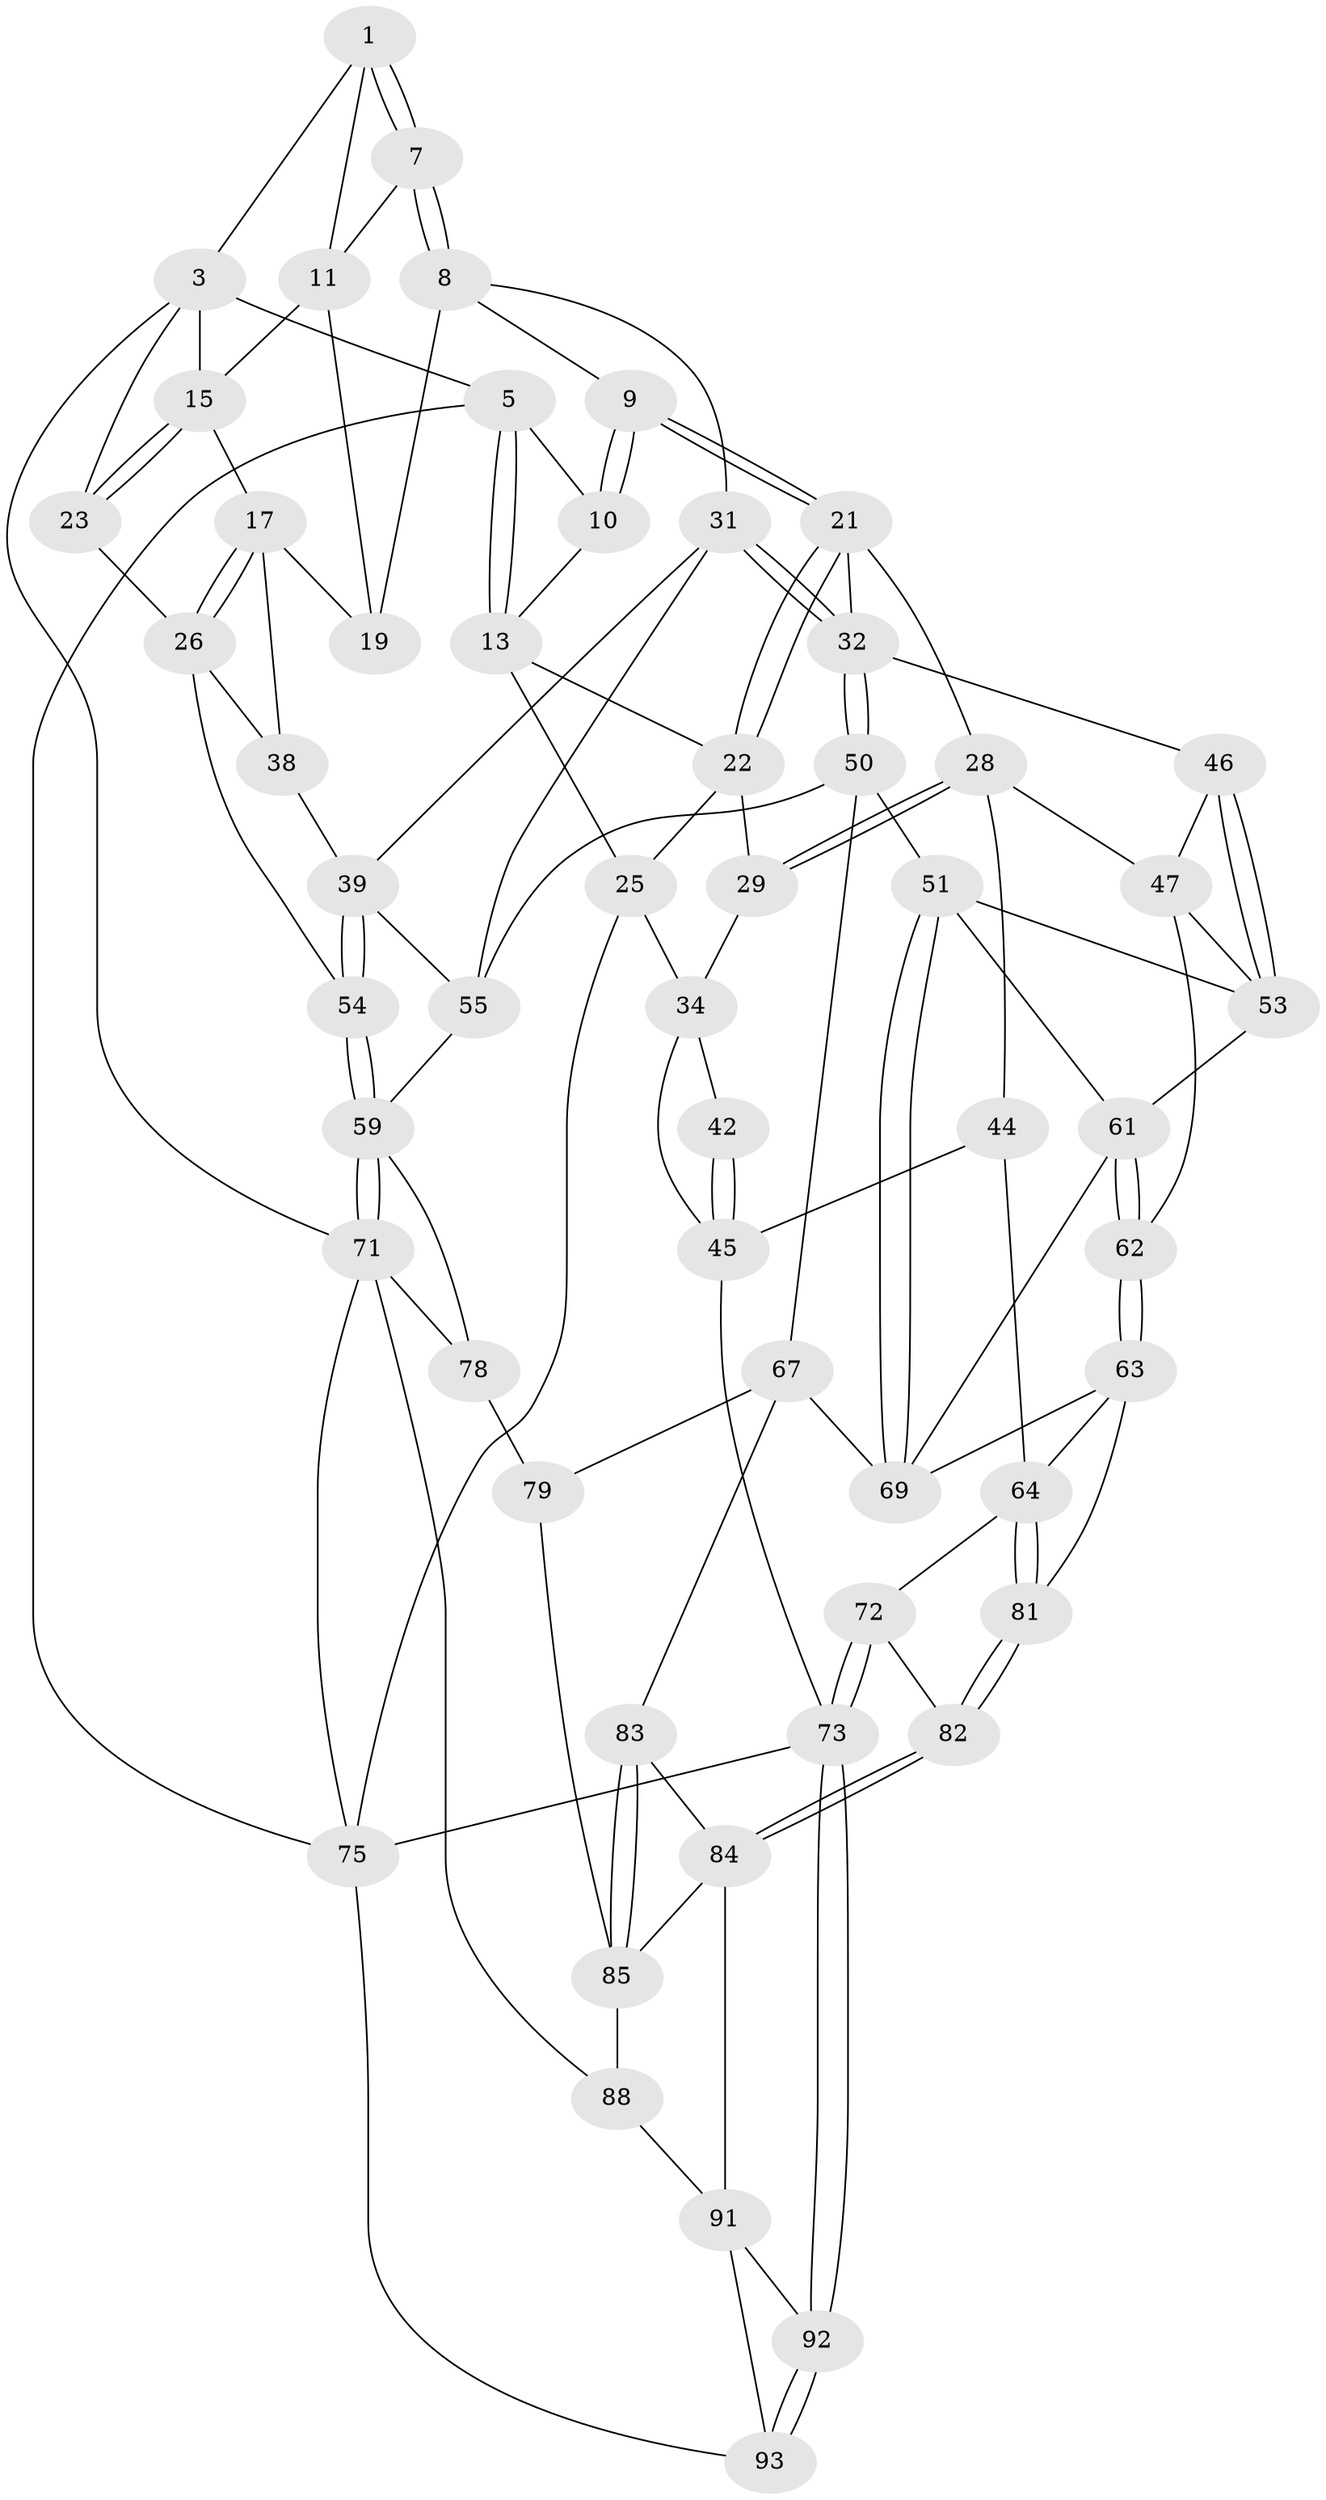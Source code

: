 // original degree distribution, {3: 0.031914893617021274, 4: 0.23404255319148937, 5: 0.5, 6: 0.23404255319148937}
// Generated by graph-tools (version 1.1) at 2025/42/03/06/25 10:42:34]
// undirected, 56 vertices, 128 edges
graph export_dot {
graph [start="1"]
  node [color=gray90,style=filled];
  1 [pos="+0.5057527306189192+0",super="+2"];
  3 [pos="+1+0",super="+4"];
  5 [pos="+0+0",super="+6"];
  7 [pos="+0.5072326662766232+0.09219677769609111"];
  8 [pos="+0.4477648760014324+0.19139859560828035",super="+20"];
  9 [pos="+0.3146942354290061+0.2364477726386808"];
  10 [pos="+0.24769367585008523+0.049762916378633476"];
  11 [pos="+0.7751530230605849+0.08534413262639079",super="+12"];
  13 [pos="+0+0",super="+14"];
  15 [pos="+0.8900877820809077+0.197259982400562",super="+16"];
  17 [pos="+0.7938267514142365+0.2632910487828576",super="+18"];
  19 [pos="+0.7172835594032776+0.315919473261786"];
  21 [pos="+0.3014909060730024+0.2543946276653703",super="+27"];
  22 [pos="+0.15428928141694728+0.2497961613949987",super="+24"];
  23 [pos="+1+0.250710939889921"];
  25 [pos="+0+0.4153708252863133",super="+36"];
  26 [pos="+1+0.3915948830042694",super="+37"];
  28 [pos="+0.24985881312015207+0.4111820837784695",super="+43"];
  29 [pos="+0.24498846047882328+0.41202627851250084",super="+30"];
  31 [pos="+0.5933718890953646+0.4135599656966767",super="+41"];
  32 [pos="+0.5861799766111182+0.4221619010525832",super="+33"];
  34 [pos="+0.08452439247921369+0.4409203642068346",super="+35"];
  38 [pos="+0.7741928121069983+0.3235369358209346"];
  39 [pos="+0.8756369787554203+0.4666759579051131",super="+40"];
  42 [pos="+0.1984162709329881+0.44828791385730204"];
  44 [pos="+0.20712714602658971+0.5844189968985932"];
  45 [pos="+0.1251718202172799+0.5777904432437158",super="+49"];
  46 [pos="+0.39070630647692606+0.49098221159658784"];
  47 [pos="+0.35784897513984776+0.5256618387298511",super="+48"];
  50 [pos="+0.5830810286404365+0.5082003185671525",super="+56"];
  51 [pos="+0.5211547059018306+0.5704113087912313",super="+52"];
  53 [pos="+0.44715839863886364+0.5844017561294486",super="+57"];
  54 [pos="+1+0.5542552299946348"];
  55 [pos="+0.6653873060051598+0.6365395343543064",super="+58"];
  59 [pos="+1+0.6952482047446246",super="+60"];
  61 [pos="+0.37894659493244504+0.6410474172223747",super="+66"];
  62 [pos="+0.3468850283395429+0.6500330139468562"];
  63 [pos="+0.3465751936074218+0.6504197043558793",super="+77"];
  64 [pos="+0.30535402316172217+0.6695308571510004",super="+65"];
  67 [pos="+0.6112143170226626+0.7313912154333757",super="+68"];
  69 [pos="+0.5159895217875069+0.6999511826250868",super="+70"];
  71 [pos="+1+1",super="+87"];
  72 [pos="+0.2700964490148618+0.688275070266731"];
  73 [pos="+0.18948521314833194+0.8305819656152205",super="+74"];
  75 [pos="+0+1",super="+76"];
  78 [pos="+0.7794992518086684+0.7805063781441255",super="+86"];
  79 [pos="+0.6206374270977186+0.7454582608519547",super="+80"];
  81 [pos="+0.39290783644301314+0.7924783288922788"];
  82 [pos="+0.39337023008697886+0.8103761057920186"];
  83 [pos="+0.4419706534322446+0.8104705830216448"];
  84 [pos="+0.3950554957099692+0.8220916593365573",super="+90"];
  85 [pos="+0.553910090799453+0.8671336151763781",super="+89"];
  88 [pos="+0.6336472062673718+1"];
  91 [pos="+0.3337944509963468+0.8694209796377628",super="+94"];
  92 [pos="+0.19016693090022022+0.8511025546349584"];
  93 [pos="+0+1"];
  1 -- 7;
  1 -- 7;
  1 -- 3;
  1 -- 11;
  3 -- 15;
  3 -- 23;
  3 -- 5;
  3 -- 71;
  5 -- 13;
  5 -- 13;
  5 -- 10;
  5 -- 75;
  7 -- 8;
  7 -- 8;
  7 -- 11;
  8 -- 9;
  8 -- 19;
  8 -- 31;
  9 -- 10;
  9 -- 10;
  9 -- 21;
  9 -- 21;
  10 -- 13;
  11 -- 19;
  11 -- 15;
  13 -- 25;
  13 -- 22;
  15 -- 23;
  15 -- 23;
  15 -- 17;
  17 -- 26;
  17 -- 26;
  17 -- 19;
  17 -- 38;
  21 -- 22;
  21 -- 22;
  21 -- 32;
  21 -- 28;
  22 -- 25;
  22 -- 29;
  23 -- 26;
  25 -- 75;
  25 -- 34;
  26 -- 38;
  26 -- 54;
  28 -- 29;
  28 -- 29;
  28 -- 44;
  28 -- 47;
  29 -- 34;
  31 -- 32;
  31 -- 32;
  31 -- 55;
  31 -- 39;
  32 -- 50;
  32 -- 50;
  32 -- 46;
  34 -- 42;
  34 -- 45;
  38 -- 39;
  39 -- 54;
  39 -- 54;
  39 -- 55;
  42 -- 45;
  42 -- 45;
  44 -- 45;
  44 -- 64;
  45 -- 73;
  46 -- 47;
  46 -- 53;
  46 -- 53;
  47 -- 53;
  47 -- 62;
  50 -- 51;
  50 -- 67;
  50 -- 55;
  51 -- 69;
  51 -- 69;
  51 -- 53;
  51 -- 61;
  53 -- 61;
  54 -- 59;
  54 -- 59;
  55 -- 59;
  59 -- 71;
  59 -- 71;
  59 -- 78;
  61 -- 62;
  61 -- 62;
  61 -- 69;
  62 -- 63;
  62 -- 63;
  63 -- 64;
  63 -- 81;
  63 -- 69;
  64 -- 81;
  64 -- 81;
  64 -- 72;
  67 -- 79;
  67 -- 83;
  67 -- 69;
  71 -- 75;
  71 -- 88;
  71 -- 78;
  72 -- 73;
  72 -- 73;
  72 -- 82;
  73 -- 92;
  73 -- 92;
  73 -- 75;
  75 -- 93;
  78 -- 79 [weight=2];
  79 -- 85;
  81 -- 82;
  81 -- 82;
  82 -- 84;
  82 -- 84;
  83 -- 84;
  83 -- 85;
  83 -- 85;
  84 -- 91;
  84 -- 85;
  85 -- 88;
  88 -- 91;
  91 -- 92;
  91 -- 93;
  92 -- 93;
  92 -- 93;
}
